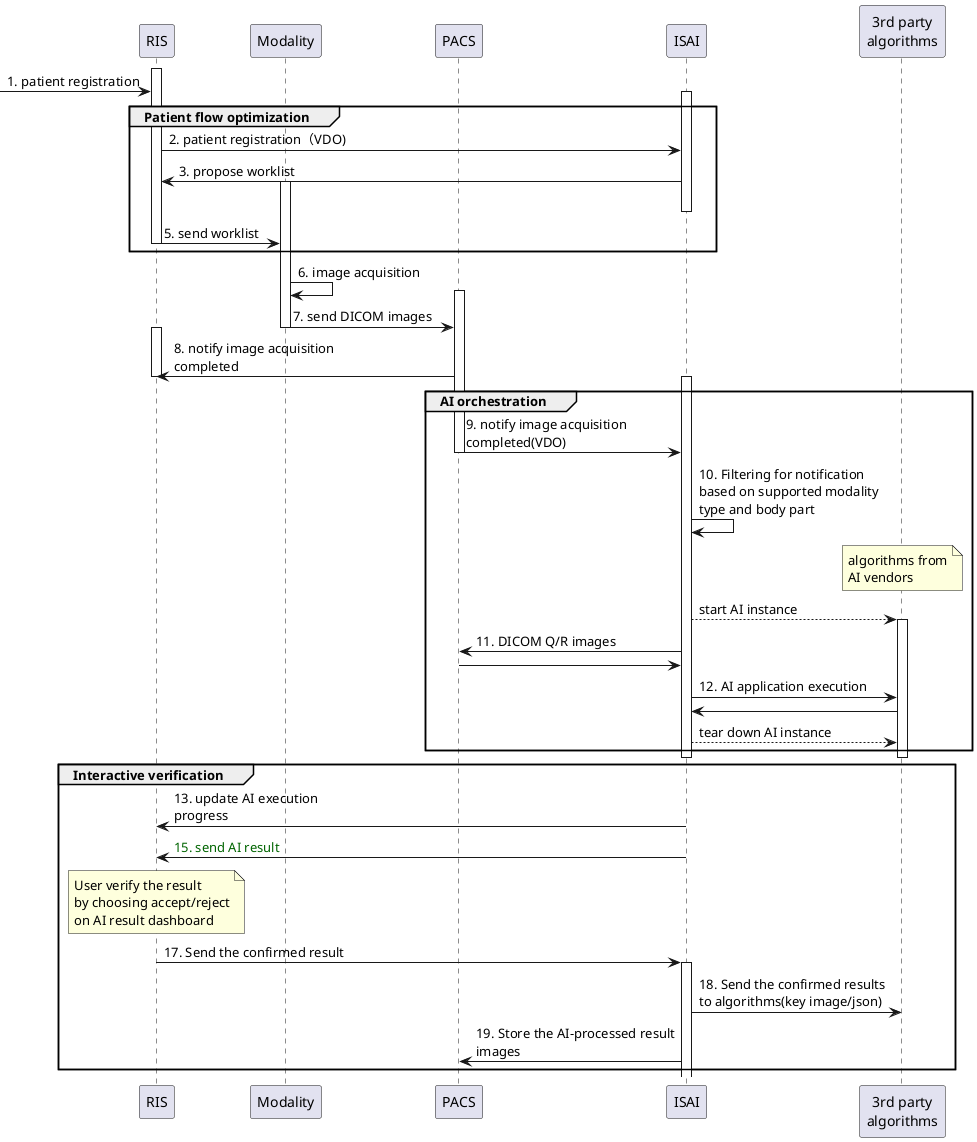 @startuml
skinparam maxMessageSize 200

participant "RIS" as R
participant "Modality" as M
participant "PACS" as P
participant "ISAI" as I
participant "3rd party\nalgorithms" as S

activate R
 -> R: 1. patient registration
activate I
group Patient flow optimization
R -> I: 2. patient registration（VDO)
R <- I: 3. propose worklist
activate M
deactivate I
R -> M: 5. send worklist
deactivate R
end

M -> M: 6. image acquisition
activate P
M -> P: 7. send DICOM images
deactivate M
activate R
P -> R: 8. notify image acquisition completed
deactivate R
group AI orchestration
activate I
P -> I: 9. notify image acquisition completed(VDO)
deactivate P

I -> I: 10. Filtering for notification based on supported modality type and body part
note over S
algorithms from
AI vendors
end note
I --> S: start AI instance
activate S
P <- I: 11. DICOM Q/R images
P -> I:
I -> S: 12. AI application execution
I <- S:
I --> S: tear down AI instance
end
deactivate S
deactivate I

group Interactive verification
activate R
I -> R: 13. update AI execution progress
I -> R: <font color="darkgreen">15. send AI result
note over R
User verify the result
by choosing accept/reject
on AI result dashboard
end note
R -> I: 17. Send the confirmed result
deactivate R
activate I
I -> S: 18. Send the confirmed results to algorithms(key image/json)
I -> P: 19. Store the AI-processed result images
end
@enduml

'/*
'优先级和参与者有关。
'Actors:
'----------
'Report Creator ?
'Report Reader ?
'Rendered Report Reader ?
'Report Repository ?
'Image Manager/Image Archive
'Image Display
'Image Display Invoker
'Evidence Creator
'Evidence Moderator ? <- ISAI
'*/
